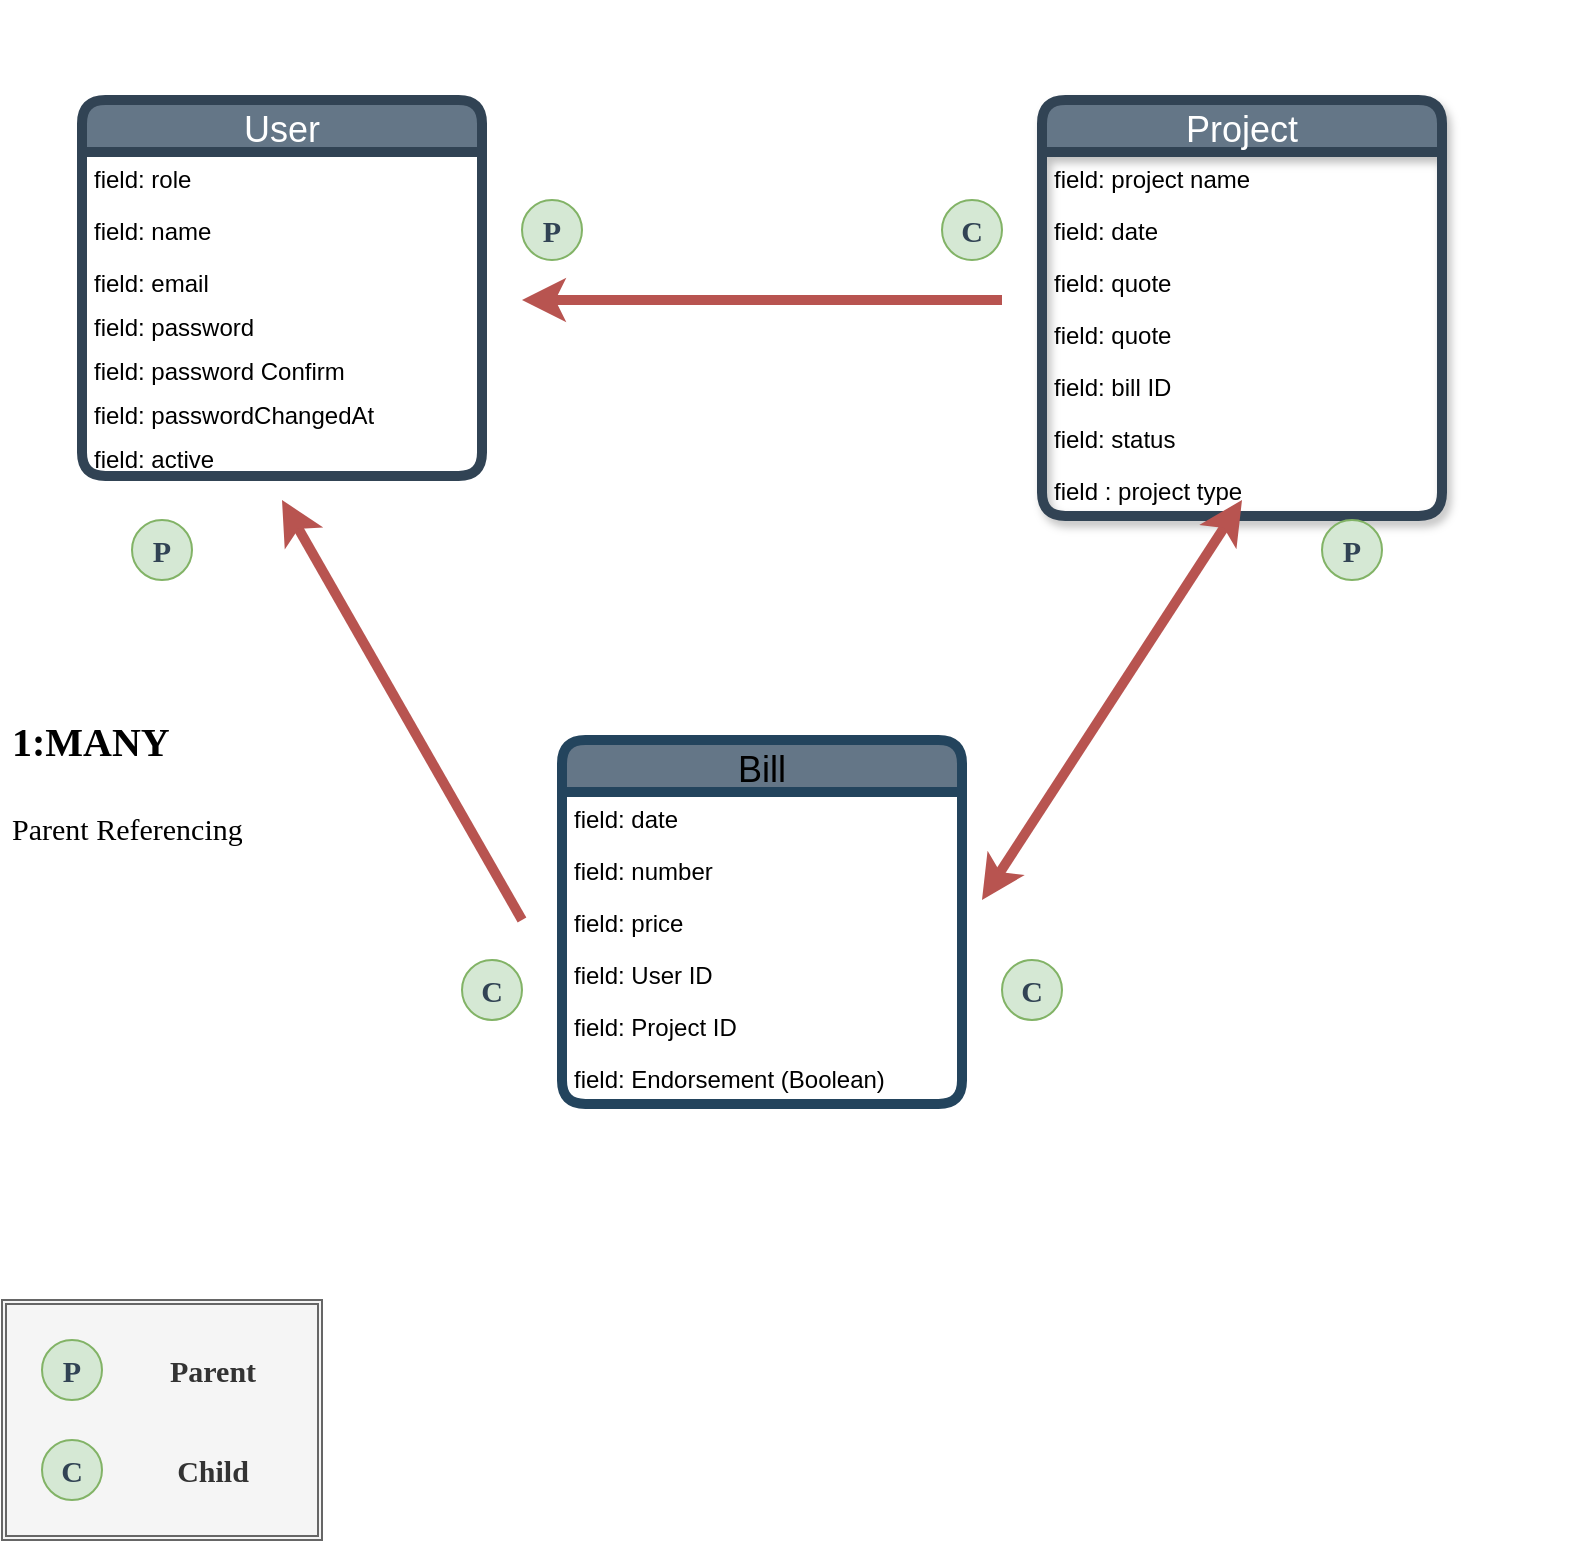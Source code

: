 <mxfile version="13.10.0" type="embed">
    <diagram id="R2lEEEUBdFMjLlhIrx00" name="Page-1">
        <mxGraphModel dx="1013" dy="567" grid="1" gridSize="10" guides="1" tooltips="1" connect="1" arrows="1" fold="1" page="1" pageScale="1" pageWidth="850" pageHeight="1100" math="0" shadow="0" extFonts="Permanent Marker^https://fonts.googleapis.com/css?family=Permanent+Marker">
            <root>
                <mxCell id="0"/>
                <mxCell id="1" parent="0"/>
                <mxCell id="c_uoPbWmfXPSQ4uwjyFJ-5" value="User" style="swimlane;fontStyle=0;childLayout=stackLayout;horizontal=1;startSize=26;fillColor=#647687;horizontalStack=0;resizeParent=1;resizeParentMax=0;resizeLast=0;collapsible=1;marginBottom=0;direction=east;fontColor=#ffffff;rounded=1;strokeWidth=5;strokeColor=#314354;fontSize=18;" parent="1" vertex="1">
                    <mxGeometry x="80" y="120" width="200" height="188" as="geometry"/>
                </mxCell>
                <mxCell id="c_uoPbWmfXPSQ4uwjyFJ-7" value="field: role" style="text;align=left;verticalAlign=top;spacingLeft=4;spacingRight=4;overflow=hidden;rotatable=0;points=[[0,0.5],[1,0.5]];portConstraint=eastwest;" parent="c_uoPbWmfXPSQ4uwjyFJ-5" vertex="1">
                    <mxGeometry y="26" width="200" height="26" as="geometry"/>
                </mxCell>
                <mxCell id="c_uoPbWmfXPSQ4uwjyFJ-10" value="field: name&#10;" style="text;align=left;verticalAlign=top;spacingLeft=4;spacingRight=4;overflow=hidden;rotatable=0;points=[[0,0.5],[1,0.5]];portConstraint=eastwest;strokeWidth=3;" parent="c_uoPbWmfXPSQ4uwjyFJ-5" vertex="1">
                    <mxGeometry y="52" width="200" height="26" as="geometry"/>
                </mxCell>
                <mxCell id="c_uoPbWmfXPSQ4uwjyFJ-8" value="field: email&#10;" style="text;align=left;verticalAlign=top;spacingLeft=4;spacingRight=4;overflow=hidden;rotatable=0;points=[[0,0.5],[1,0.5]];portConstraint=eastwest;" parent="c_uoPbWmfXPSQ4uwjyFJ-5" vertex="1">
                    <mxGeometry y="78" width="200" height="22" as="geometry"/>
                </mxCell>
                <mxCell id="c_uoPbWmfXPSQ4uwjyFJ-13" value="field: password" style="text;align=left;verticalAlign=top;spacingLeft=4;spacingRight=4;overflow=hidden;rotatable=0;points=[[0,0.5],[1,0.5]];portConstraint=eastwest;" parent="c_uoPbWmfXPSQ4uwjyFJ-5" vertex="1">
                    <mxGeometry y="100" width="200" height="22" as="geometry"/>
                </mxCell>
                <mxCell id="c_uoPbWmfXPSQ4uwjyFJ-14" value="field: password Confirm&#10;" style="text;align=left;verticalAlign=top;spacingLeft=4;spacingRight=4;overflow=hidden;rotatable=0;points=[[0,0.5],[1,0.5]];portConstraint=eastwest;" parent="c_uoPbWmfXPSQ4uwjyFJ-5" vertex="1">
                    <mxGeometry y="122" width="200" height="22" as="geometry"/>
                </mxCell>
                <mxCell id="c_uoPbWmfXPSQ4uwjyFJ-15" value="field: passwordChangedAt" style="text;align=left;verticalAlign=top;spacingLeft=4;spacingRight=4;overflow=hidden;rotatable=0;points=[[0,0.5],[1,0.5]];portConstraint=eastwest;" parent="c_uoPbWmfXPSQ4uwjyFJ-5" vertex="1">
                    <mxGeometry y="144" width="200" height="22" as="geometry"/>
                </mxCell>
                <mxCell id="c_uoPbWmfXPSQ4uwjyFJ-11" value="field: active&#10;" style="text;align=left;verticalAlign=top;spacingLeft=4;spacingRight=4;overflow=hidden;rotatable=0;points=[[0,0.5],[1,0.5]];portConstraint=eastwest;" parent="c_uoPbWmfXPSQ4uwjyFJ-5" vertex="1">
                    <mxGeometry y="166" width="200" height="22" as="geometry"/>
                </mxCell>
                <mxCell id="c_uoPbWmfXPSQ4uwjyFJ-16" value="Project" style="swimlane;fontStyle=0;childLayout=stackLayout;horizontal=1;startSize=26;horizontalStack=0;resizeParent=1;resizeParentMax=0;resizeLast=0;collapsible=1;marginBottom=0;strokeColor=#314354;fontColor=#ffffff;rounded=1;shadow=1;strokeWidth=5;fillColor=#647687;fontSize=18;" parent="1" vertex="1">
                    <mxGeometry x="560" y="120" width="200" height="208" as="geometry"/>
                </mxCell>
                <mxCell id="c_uoPbWmfXPSQ4uwjyFJ-17" value="field: project name" style="text;strokeColor=none;fillColor=none;align=left;verticalAlign=top;spacingLeft=4;spacingRight=4;overflow=hidden;rotatable=0;points=[[0,0.5],[1,0.5]];portConstraint=eastwest;" parent="c_uoPbWmfXPSQ4uwjyFJ-16" vertex="1">
                    <mxGeometry y="26" width="200" height="26" as="geometry"/>
                </mxCell>
                <mxCell id="c_uoPbWmfXPSQ4uwjyFJ-18" value="field: date" style="text;strokeColor=none;fillColor=none;align=left;verticalAlign=top;spacingLeft=4;spacingRight=4;overflow=hidden;rotatable=0;points=[[0,0.5],[1,0.5]];portConstraint=eastwest;" parent="c_uoPbWmfXPSQ4uwjyFJ-16" vertex="1">
                    <mxGeometry y="52" width="200" height="26" as="geometry"/>
                </mxCell>
                <mxCell id="c_uoPbWmfXPSQ4uwjyFJ-19" value="field: quote" style="text;strokeColor=none;fillColor=none;align=left;verticalAlign=top;spacingLeft=4;spacingRight=4;overflow=hidden;rotatable=0;points=[[0,0.5],[1,0.5]];portConstraint=eastwest;" parent="c_uoPbWmfXPSQ4uwjyFJ-16" vertex="1">
                    <mxGeometry y="78" width="200" height="26" as="geometry"/>
                </mxCell>
                <mxCell id="2" value="field: quote" style="text;strokeColor=none;fillColor=none;align=left;verticalAlign=top;spacingLeft=4;spacingRight=4;overflow=hidden;rotatable=0;points=[[0,0.5],[1,0.5]];portConstraint=eastwest;" vertex="1" parent="c_uoPbWmfXPSQ4uwjyFJ-16">
                    <mxGeometry y="104" width="200" height="26" as="geometry"/>
                </mxCell>
                <mxCell id="c_uoPbWmfXPSQ4uwjyFJ-20" value="field: bill ID" style="text;strokeColor=none;fillColor=none;align=left;verticalAlign=top;spacingLeft=4;spacingRight=4;overflow=hidden;rotatable=0;points=[[0,0.5],[1,0.5]];portConstraint=eastwest;" parent="c_uoPbWmfXPSQ4uwjyFJ-16" vertex="1">
                    <mxGeometry y="130" width="200" height="26" as="geometry"/>
                </mxCell>
                <mxCell id="c_uoPbWmfXPSQ4uwjyFJ-22" value="field: status" style="text;strokeColor=none;fillColor=none;align=left;verticalAlign=top;spacingLeft=4;spacingRight=4;overflow=hidden;rotatable=0;points=[[0,0.5],[1,0.5]];portConstraint=eastwest;" parent="c_uoPbWmfXPSQ4uwjyFJ-16" vertex="1">
                    <mxGeometry y="156" width="200" height="26" as="geometry"/>
                </mxCell>
                <mxCell id="c_uoPbWmfXPSQ4uwjyFJ-21" value="field : project type" style="text;strokeColor=none;fillColor=none;align=left;verticalAlign=top;spacingLeft=4;spacingRight=4;overflow=hidden;rotatable=0;points=[[0,0.5],[1,0.5]];portConstraint=eastwest;" parent="c_uoPbWmfXPSQ4uwjyFJ-16" vertex="1">
                    <mxGeometry y="182" width="200" height="26" as="geometry"/>
                </mxCell>
                <mxCell id="c_uoPbWmfXPSQ4uwjyFJ-23" value="Bill" style="swimlane;fontStyle=0;childLayout=stackLayout;horizontal=1;startSize=26;horizontalStack=0;resizeParent=1;resizeParentMax=0;resizeLast=0;collapsible=1;marginBottom=0;rounded=1;strokeWidth=5;strokeColor=#23445d;fillColor=#647687;fontSize=18;" parent="1" vertex="1">
                    <mxGeometry x="320" y="440" width="200" height="182" as="geometry"/>
                </mxCell>
                <mxCell id="c_uoPbWmfXPSQ4uwjyFJ-24" value="field: date" style="text;strokeColor=none;fillColor=none;align=left;verticalAlign=top;spacingLeft=4;spacingRight=4;overflow=hidden;rotatable=0;points=[[0,0.5],[1,0.5]];portConstraint=eastwest;" parent="c_uoPbWmfXPSQ4uwjyFJ-23" vertex="1">
                    <mxGeometry y="26" width="200" height="26" as="geometry"/>
                </mxCell>
                <mxCell id="c_uoPbWmfXPSQ4uwjyFJ-25" value="field: number" style="text;strokeColor=none;fillColor=none;align=left;verticalAlign=top;spacingLeft=4;spacingRight=4;overflow=hidden;rotatable=0;points=[[0,0.5],[1,0.5]];portConstraint=eastwest;" parent="c_uoPbWmfXPSQ4uwjyFJ-23" vertex="1">
                    <mxGeometry y="52" width="200" height="26" as="geometry"/>
                </mxCell>
                <mxCell id="c_uoPbWmfXPSQ4uwjyFJ-26" value="field: price" style="text;strokeColor=none;fillColor=none;align=left;verticalAlign=top;spacingLeft=4;spacingRight=4;overflow=hidden;rotatable=0;points=[[0,0.5],[1,0.5]];portConstraint=eastwest;" parent="c_uoPbWmfXPSQ4uwjyFJ-23" vertex="1">
                    <mxGeometry y="78" width="200" height="26" as="geometry"/>
                </mxCell>
                <mxCell id="c_uoPbWmfXPSQ4uwjyFJ-28" value="field: User ID" style="text;strokeColor=none;fillColor=none;align=left;verticalAlign=top;spacingLeft=4;spacingRight=4;overflow=hidden;rotatable=0;points=[[0,0.5],[1,0.5]];portConstraint=eastwest;" parent="c_uoPbWmfXPSQ4uwjyFJ-23" vertex="1">
                    <mxGeometry y="104" width="200" height="26" as="geometry"/>
                </mxCell>
                <mxCell id="c_uoPbWmfXPSQ4uwjyFJ-29" value="field: Project ID" style="text;strokeColor=none;fillColor=none;align=left;verticalAlign=top;spacingLeft=4;spacingRight=4;overflow=hidden;rotatable=0;points=[[0,0.5],[1,0.5]];portConstraint=eastwest;" parent="c_uoPbWmfXPSQ4uwjyFJ-23" vertex="1">
                    <mxGeometry y="130" width="200" height="26" as="geometry"/>
                </mxCell>
                <mxCell id="c_uoPbWmfXPSQ4uwjyFJ-27" value="field: Endorsement (Boolean)" style="text;strokeColor=none;fillColor=none;align=left;verticalAlign=top;spacingLeft=4;spacingRight=4;overflow=hidden;rotatable=0;points=[[0,0.5],[1,0.5]];portConstraint=eastwest;" parent="c_uoPbWmfXPSQ4uwjyFJ-23" vertex="1">
                    <mxGeometry y="156" width="200" height="26" as="geometry"/>
                </mxCell>
                <mxCell id="c_uoPbWmfXPSQ4uwjyFJ-30" value="" style="shape=ext;double=1;rounded=0;whiteSpace=wrap;html=1;fillColor=#f5f5f5;strokeColor=#666666;fontColor=#333333;" parent="1" vertex="1">
                    <mxGeometry x="40" y="720" width="160" height="120" as="geometry"/>
                </mxCell>
                <mxCell id="c_uoPbWmfXPSQ4uwjyFJ-31" value="&lt;b&gt;&lt;font face=&quot;Lucida Console&quot; style=&quot;font-size: 15px&quot; color=&quot;#314354&quot;&gt;P&lt;/font&gt;&lt;/b&gt;" style="ellipse;whiteSpace=wrap;html=1;aspect=fixed;fillColor=#d5e8d4;strokeColor=#82b366;" parent="1" vertex="1">
                    <mxGeometry x="60" y="740" width="30" height="30" as="geometry"/>
                </mxCell>
                <mxCell id="c_uoPbWmfXPSQ4uwjyFJ-32" value="&lt;p style=&quot;line-height: 80% ; font-size: 15px&quot;&gt;Parent&lt;/p&gt;" style="text;html=1;fontSize=15;fontStyle=1;verticalAlign=middle;align=center;fontFamily=Lucida Console;fontColor=#333333;" parent="1" vertex="1">
                    <mxGeometry x="110" y="735" width="70" height="40" as="geometry"/>
                </mxCell>
                <mxCell id="c_uoPbWmfXPSQ4uwjyFJ-33" value="&lt;b&gt;&lt;font face=&quot;Lucida Console&quot; style=&quot;font-size: 15px&quot; color=&quot;#314354&quot;&gt;C&lt;/font&gt;&lt;/b&gt;" style="ellipse;whiteSpace=wrap;html=1;aspect=fixed;fillColor=#d5e8d4;strokeColor=#82b366;" parent="1" vertex="1">
                    <mxGeometry x="60" y="790" width="30" height="30" as="geometry"/>
                </mxCell>
                <mxCell id="c_uoPbWmfXPSQ4uwjyFJ-34" value="&lt;p style=&quot;line-height: 80% ; font-size: 15px&quot;&gt;Child&lt;/p&gt;" style="text;html=1;fontSize=15;fontStyle=1;verticalAlign=middle;align=center;fontFamily=Lucida Console;fontColor=#333333;" parent="1" vertex="1">
                    <mxGeometry x="110" y="785" width="70" height="40" as="geometry"/>
                </mxCell>
                <mxCell id="c_uoPbWmfXPSQ4uwjyFJ-35" value="" style="endArrow=classic;html=1;fontFamily=Lucida Console;fontSize=15;fontColor=#333333;strokeWidth=5;fillColor=#f8cecc;strokeColor=#b85450;" parent="1" edge="1">
                    <mxGeometry width="50" height="50" relative="1" as="geometry">
                        <mxPoint x="540" y="220" as="sourcePoint"/>
                        <mxPoint x="300" y="220" as="targetPoint"/>
                    </mxGeometry>
                </mxCell>
                <mxCell id="c_uoPbWmfXPSQ4uwjyFJ-36" value="&lt;b&gt;&lt;font face=&quot;Lucida Console&quot; style=&quot;font-size: 15px&quot; color=&quot;#314354&quot;&gt;P&lt;/font&gt;&lt;/b&gt;" style="ellipse;whiteSpace=wrap;html=1;aspect=fixed;fillColor=#d5e8d4;strokeColor=#82b366;" parent="1" vertex="1">
                    <mxGeometry x="300" y="170" width="30" height="30" as="geometry"/>
                </mxCell>
                <mxCell id="c_uoPbWmfXPSQ4uwjyFJ-37" value="&lt;b&gt;&lt;font face=&quot;Lucida Console&quot; style=&quot;font-size: 15px&quot; color=&quot;#314354&quot;&gt;C&lt;/font&gt;&lt;/b&gt;" style="ellipse;whiteSpace=wrap;html=1;aspect=fixed;fillColor=#d5e8d4;strokeColor=#82b366;" parent="1" vertex="1">
                    <mxGeometry x="510" y="170" width="30" height="30" as="geometry"/>
                </mxCell>
                <mxCell id="c_uoPbWmfXPSQ4uwjyFJ-40" value="" style="endArrow=classic;html=1;fontFamily=Lucida Console;fontSize=15;fontColor=#333333;strokeWidth=5;fillColor=#f8cecc;strokeColor=#b85450;" parent="1" edge="1">
                    <mxGeometry width="50" height="50" relative="1" as="geometry">
                        <mxPoint x="300" y="530" as="sourcePoint"/>
                        <mxPoint x="180" y="320" as="targetPoint"/>
                    </mxGeometry>
                </mxCell>
                <mxCell id="c_uoPbWmfXPSQ4uwjyFJ-41" value="&lt;b&gt;&lt;font face=&quot;Lucida Console&quot; style=&quot;font-size: 15px&quot; color=&quot;#314354&quot;&gt;P&lt;/font&gt;&lt;/b&gt;" style="ellipse;whiteSpace=wrap;html=1;aspect=fixed;fillColor=#d5e8d4;strokeColor=#82b366;" parent="1" vertex="1">
                    <mxGeometry x="105" y="330" width="30" height="30" as="geometry"/>
                </mxCell>
                <mxCell id="c_uoPbWmfXPSQ4uwjyFJ-47" value="&lt;b&gt;&lt;font face=&quot;Lucida Console&quot; style=&quot;font-size: 15px&quot; color=&quot;#314354&quot;&gt;C&lt;/font&gt;&lt;/b&gt;" style="ellipse;whiteSpace=wrap;html=1;aspect=fixed;fillColor=#d5e8d4;strokeColor=#82b366;" parent="1" vertex="1">
                    <mxGeometry x="270" y="550" width="30" height="30" as="geometry"/>
                </mxCell>
                <mxCell id="c_uoPbWmfXPSQ4uwjyFJ-48" value="&lt;b&gt;&lt;font face=&quot;Lucida Console&quot; style=&quot;font-size: 15px&quot; color=&quot;#314354&quot;&gt;C&lt;/font&gt;&lt;/b&gt;" style="ellipse;whiteSpace=wrap;html=1;aspect=fixed;fillColor=#d5e8d4;strokeColor=#82b366;" parent="1" vertex="1">
                    <mxGeometry x="540" y="550" width="30" height="30" as="geometry"/>
                </mxCell>
                <mxCell id="c_uoPbWmfXPSQ4uwjyFJ-49" value="&lt;b&gt;&lt;font face=&quot;Lucida Console&quot; style=&quot;font-size: 15px&quot; color=&quot;#314354&quot;&gt;P&lt;/font&gt;&lt;/b&gt;" style="ellipse;whiteSpace=wrap;html=1;aspect=fixed;fillColor=#d5e8d4;strokeColor=#82b366;" parent="1" vertex="1">
                    <mxGeometry x="700" y="330" width="30" height="30" as="geometry"/>
                </mxCell>
                <mxCell id="c_uoPbWmfXPSQ4uwjyFJ-52" value="&lt;h1&gt;&lt;font style=&quot;font-size: 20px&quot;&gt;1:FEW&lt;/font&gt;&lt;/h1&gt;&lt;p&gt;&lt;font style=&quot;font-size: 15px&quot;&gt;Double way Referencing&lt;/font&gt;&lt;/p&gt;&lt;p style=&quot;font-size: 30px&quot;&gt;&lt;br&gt;&lt;/p&gt;" style="text;html=1;strokeColor=none;fillColor=none;spacing=5;spacingTop=-20;whiteSpace=wrap;overflow=hidden;rounded=0;fontFamily=Lucida Console;fontSize=15;fontColor=#FFFFFF;" parent="1" vertex="1">
                    <mxGeometry x="620" y="410" width="210" height="90" as="geometry"/>
                </mxCell>
                <mxCell id="c_uoPbWmfXPSQ4uwjyFJ-53" value="&lt;h1&gt;&lt;font style=&quot;font-size: 20px&quot; color=&quot;#ffffff&quot;&gt;1:MANY&lt;/font&gt;&lt;/h1&gt;&lt;p&gt;&lt;font style=&quot;font-size: 15px&quot; color=&quot;#ffffff&quot;&gt;Parent Referencing&lt;/font&gt;&lt;/p&gt;&lt;p style=&quot;font-size: 30px&quot;&gt;&lt;br&gt;&lt;/p&gt;" style="text;html=1;strokeColor=none;fillColor=none;spacing=5;spacingTop=-20;whiteSpace=wrap;overflow=hidden;rounded=0;fontFamily=Lucida Console;fontSize=15;fontColor=#333333;" parent="1" vertex="1">
                    <mxGeometry x="320" y="80" width="210" height="90" as="geometry"/>
                </mxCell>
                <mxCell id="c_uoPbWmfXPSQ4uwjyFJ-54" value="&lt;h1&gt;&lt;font style=&quot;font-size: 20px&quot;&gt;1:MANY&lt;/font&gt;&lt;/h1&gt;&lt;p&gt;&lt;font style=&quot;font-size: 15px&quot;&gt;Parent Referencing&lt;/font&gt;&lt;/p&gt;&lt;p style=&quot;font-size: 30px&quot;&gt;&lt;br&gt;&lt;/p&gt;" style="text;html=1;spacing=5;spacingTop=-20;whiteSpace=wrap;overflow=hidden;rounded=0;fontFamily=Lucida Console;fontSize=15;" parent="1" vertex="1">
                    <mxGeometry x="40" y="410" width="210" height="90" as="geometry"/>
                </mxCell>
                <mxCell id="c_uoPbWmfXPSQ4uwjyFJ-55" value="" style="endArrow=classic;startArrow=classic;html=1;strokeWidth=5;fontFamily=Lucida Console;fontSize=15;fontColor=#333333;fillColor=#f8cecc;strokeColor=#b85450;" parent="1" edge="1">
                    <mxGeometry width="50" height="50" relative="1" as="geometry">
                        <mxPoint x="530" y="520" as="sourcePoint"/>
                        <mxPoint x="660" y="320" as="targetPoint"/>
                    </mxGeometry>
                </mxCell>
            </root>
        </mxGraphModel>
    </diagram>
</mxfile>